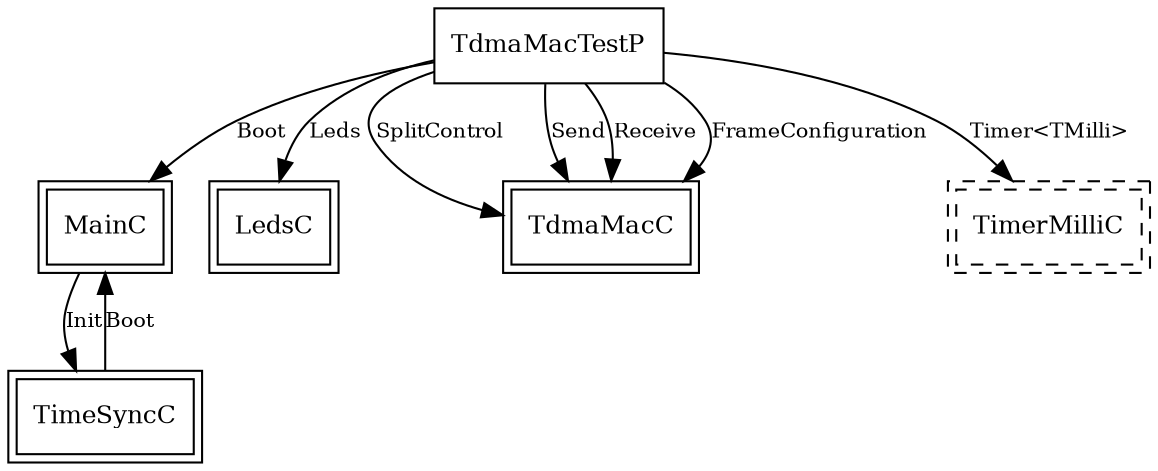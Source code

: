 digraph "TdmaMacTestC" {
  "TdmaMacTestP" [fontsize=12, shape=box, URL="../chtml/TdmaMacTestP.html"];
  "MainC" [fontsize=12, shape=box,peripheries=2, URL="../chtml/tos.system.MainC.html"];
  "TdmaMacTestP" [fontsize=12, shape=box, URL="../chtml/TdmaMacTestP.html"];
  "LedsC" [fontsize=12, shape=box,peripheries=2, URL="../chtml/tos.system.LedsC.html"];
  "TdmaMacTestP" [fontsize=12, shape=box, URL="../chtml/TdmaMacTestP.html"];
  "TdmaMacC" [fontsize=12, shape=box,peripheries=2, URL="../chtml/tos.lib.mac.tdmaMac.TdmaMacC.html"];
  "TdmaMacTestP" [fontsize=12, shape=box, URL="../chtml/TdmaMacTestP.html"];
  "TdmaMacC" [fontsize=12, shape=box,peripheries=2, URL="../chtml/tos.lib.mac.tdmaMac.TdmaMacC.html"];
  "TdmaMacTestP" [fontsize=12, shape=box, URL="../chtml/TdmaMacTestP.html"];
  "TdmaMacC" [fontsize=12, shape=box,peripheries=2, URL="../chtml/tos.lib.mac.tdmaMac.TdmaMacC.html"];
  "TdmaMacTestP" [fontsize=12, shape=box, URL="../chtml/TdmaMacTestP.html"];
  "TdmaMacC" [fontsize=12, shape=box,peripheries=2, URL="../chtml/tos.lib.mac.tdmaMac.TdmaMacC.html"];
  "TdmaMacTestP" [fontsize=12, shape=box, URL="../chtml/TdmaMacTestP.html"];
  "TdmaMacTestC.TimerMilliC" [fontsize=12, shape=box,peripheries=2, style=dashed, label="TimerMilliC", URL="../chtml/tos.system.TimerMilliC.html"];
  "MainC" [fontsize=12, shape=box,peripheries=2, URL="../chtml/tos.system.MainC.html"];
  "TimeSyncC" [fontsize=12, shape=box,peripheries=2, URL="../chtml/tos.lib.ftsp.TimeSyncC.html"];
  "TimeSyncC" [fontsize=12, shape=box,peripheries=2, URL="../chtml/tos.lib.ftsp.TimeSyncC.html"];
  "TdmaMacTestP" -> "MainC" [label="Boot", URL="../ihtml/tos.interfaces.Boot.html", fontsize=10];
  "TdmaMacTestP" -> "LedsC" [label="Leds", URL="../ihtml/tos.interfaces.Leds.html", fontsize=10];
  "TdmaMacTestP" -> "TdmaMacC" [label="SplitControl", URL="../ihtml/tos.interfaces.SplitControl.html", fontsize=10];
  "TdmaMacTestP" -> "TdmaMacC" [label="Send", URL="../ihtml/tos.interfaces.Send.html", fontsize=10];
  "TdmaMacTestP" -> "TdmaMacC" [label="Receive", URL="../ihtml/tos.interfaces.Receive.html", fontsize=10];
  "TdmaMacTestP" -> "TdmaMacC" [label="FrameConfiguration", URL="../ihtml/tos.interfaces.FrameConfiguration.html", fontsize=10];
  "TdmaMacTestP" -> "TdmaMacTestC.TimerMilliC" [label="Timer<TMilli>", URL="../ihtml/tos.lib.timer.Timer.html", fontsize=10];
  "MainC" -> "TimeSyncC" [label="Init", URL="../ihtml/tos.interfaces.Init.html", fontsize=10];
  "TimeSyncC" -> "MainC" [label="Boot", URL="../ihtml/tos.interfaces.Boot.html", fontsize=10];
}
